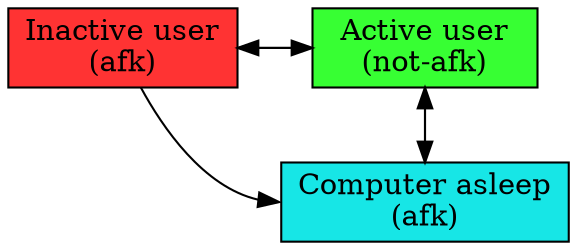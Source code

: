 digraph transitions {
    "afk" [
        label="Inactive user\n(afk)",
        shape="box",
        width="1.5",
        style=filled,
        fillcolor="1.0 .8 1.0"
    ];
    "not-afk" [
        label="Active user\n(not-afk)",
        shape="box",
        width="1.5",
        style=filled,
        fillcolor=".33 .8 1.0"
    ];
    "sleeping" [
        label="Computer asleep\n(afk)",
        shape="box",
        style=filled,
        fillcolor=".5 .9 .9"
    ];


    {rank=same afk "not-afk"}
    "afk":e -> "not-afk":w -> "afk":e [minlen=2];

    // Sleeping state
    "not-afk":s -> "sleeping":n;
    "afk" -> "sleeping":w;
    "sleeping":n -> "not-afk":s;
}
